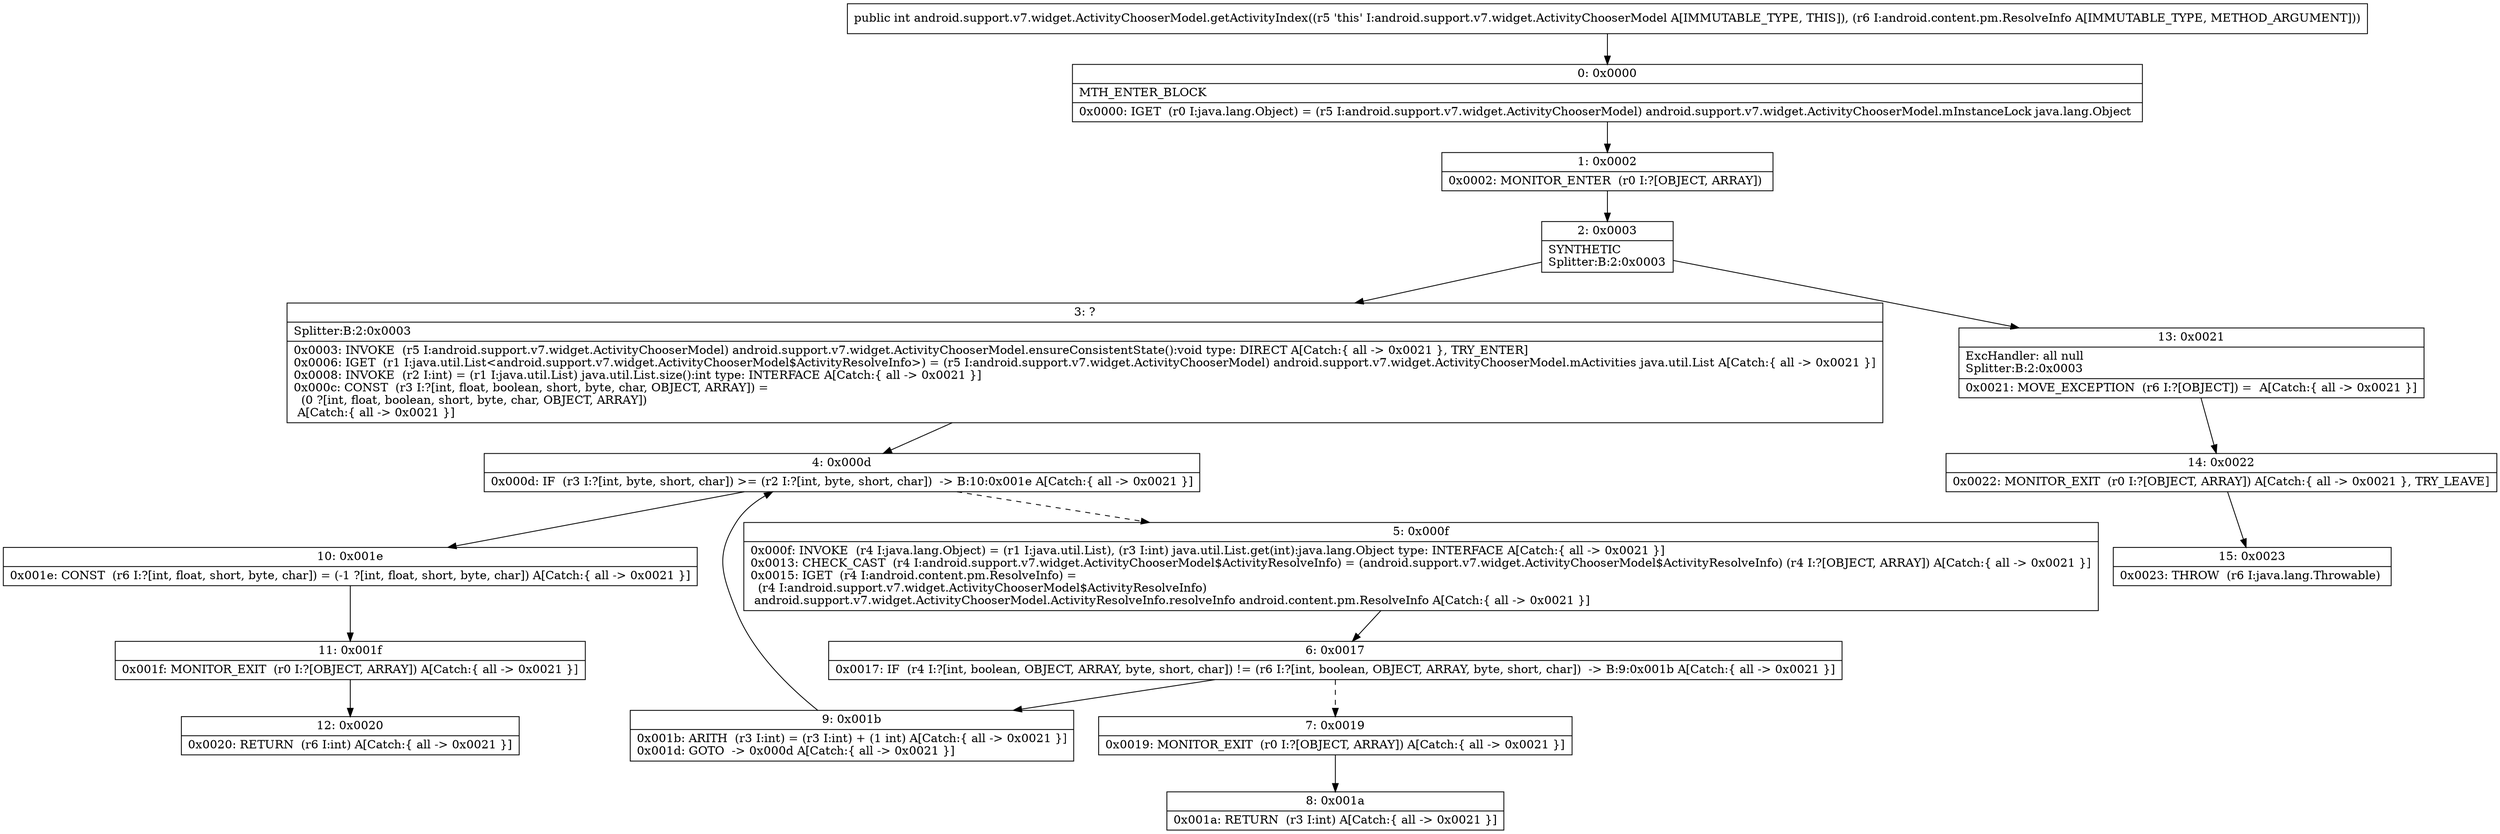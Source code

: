 digraph "CFG forandroid.support.v7.widget.ActivityChooserModel.getActivityIndex(Landroid\/content\/pm\/ResolveInfo;)I" {
Node_0 [shape=record,label="{0\:\ 0x0000|MTH_ENTER_BLOCK\l|0x0000: IGET  (r0 I:java.lang.Object) = (r5 I:android.support.v7.widget.ActivityChooserModel) android.support.v7.widget.ActivityChooserModel.mInstanceLock java.lang.Object \l}"];
Node_1 [shape=record,label="{1\:\ 0x0002|0x0002: MONITOR_ENTER  (r0 I:?[OBJECT, ARRAY]) \l}"];
Node_2 [shape=record,label="{2\:\ 0x0003|SYNTHETIC\lSplitter:B:2:0x0003\l}"];
Node_3 [shape=record,label="{3\:\ ?|Splitter:B:2:0x0003\l|0x0003: INVOKE  (r5 I:android.support.v7.widget.ActivityChooserModel) android.support.v7.widget.ActivityChooserModel.ensureConsistentState():void type: DIRECT A[Catch:\{ all \-\> 0x0021 \}, TRY_ENTER]\l0x0006: IGET  (r1 I:java.util.List\<android.support.v7.widget.ActivityChooserModel$ActivityResolveInfo\>) = (r5 I:android.support.v7.widget.ActivityChooserModel) android.support.v7.widget.ActivityChooserModel.mActivities java.util.List A[Catch:\{ all \-\> 0x0021 \}]\l0x0008: INVOKE  (r2 I:int) = (r1 I:java.util.List) java.util.List.size():int type: INTERFACE A[Catch:\{ all \-\> 0x0021 \}]\l0x000c: CONST  (r3 I:?[int, float, boolean, short, byte, char, OBJECT, ARRAY]) = \l  (0 ?[int, float, boolean, short, byte, char, OBJECT, ARRAY])\l A[Catch:\{ all \-\> 0x0021 \}]\l}"];
Node_4 [shape=record,label="{4\:\ 0x000d|0x000d: IF  (r3 I:?[int, byte, short, char]) \>= (r2 I:?[int, byte, short, char])  \-\> B:10:0x001e A[Catch:\{ all \-\> 0x0021 \}]\l}"];
Node_5 [shape=record,label="{5\:\ 0x000f|0x000f: INVOKE  (r4 I:java.lang.Object) = (r1 I:java.util.List), (r3 I:int) java.util.List.get(int):java.lang.Object type: INTERFACE A[Catch:\{ all \-\> 0x0021 \}]\l0x0013: CHECK_CAST  (r4 I:android.support.v7.widget.ActivityChooserModel$ActivityResolveInfo) = (android.support.v7.widget.ActivityChooserModel$ActivityResolveInfo) (r4 I:?[OBJECT, ARRAY]) A[Catch:\{ all \-\> 0x0021 \}]\l0x0015: IGET  (r4 I:android.content.pm.ResolveInfo) = \l  (r4 I:android.support.v7.widget.ActivityChooserModel$ActivityResolveInfo)\l android.support.v7.widget.ActivityChooserModel.ActivityResolveInfo.resolveInfo android.content.pm.ResolveInfo A[Catch:\{ all \-\> 0x0021 \}]\l}"];
Node_6 [shape=record,label="{6\:\ 0x0017|0x0017: IF  (r4 I:?[int, boolean, OBJECT, ARRAY, byte, short, char]) != (r6 I:?[int, boolean, OBJECT, ARRAY, byte, short, char])  \-\> B:9:0x001b A[Catch:\{ all \-\> 0x0021 \}]\l}"];
Node_7 [shape=record,label="{7\:\ 0x0019|0x0019: MONITOR_EXIT  (r0 I:?[OBJECT, ARRAY]) A[Catch:\{ all \-\> 0x0021 \}]\l}"];
Node_8 [shape=record,label="{8\:\ 0x001a|0x001a: RETURN  (r3 I:int) A[Catch:\{ all \-\> 0x0021 \}]\l}"];
Node_9 [shape=record,label="{9\:\ 0x001b|0x001b: ARITH  (r3 I:int) = (r3 I:int) + (1 int) A[Catch:\{ all \-\> 0x0021 \}]\l0x001d: GOTO  \-\> 0x000d A[Catch:\{ all \-\> 0x0021 \}]\l}"];
Node_10 [shape=record,label="{10\:\ 0x001e|0x001e: CONST  (r6 I:?[int, float, short, byte, char]) = (\-1 ?[int, float, short, byte, char]) A[Catch:\{ all \-\> 0x0021 \}]\l}"];
Node_11 [shape=record,label="{11\:\ 0x001f|0x001f: MONITOR_EXIT  (r0 I:?[OBJECT, ARRAY]) A[Catch:\{ all \-\> 0x0021 \}]\l}"];
Node_12 [shape=record,label="{12\:\ 0x0020|0x0020: RETURN  (r6 I:int) A[Catch:\{ all \-\> 0x0021 \}]\l}"];
Node_13 [shape=record,label="{13\:\ 0x0021|ExcHandler: all null\lSplitter:B:2:0x0003\l|0x0021: MOVE_EXCEPTION  (r6 I:?[OBJECT]) =  A[Catch:\{ all \-\> 0x0021 \}]\l}"];
Node_14 [shape=record,label="{14\:\ 0x0022|0x0022: MONITOR_EXIT  (r0 I:?[OBJECT, ARRAY]) A[Catch:\{ all \-\> 0x0021 \}, TRY_LEAVE]\l}"];
Node_15 [shape=record,label="{15\:\ 0x0023|0x0023: THROW  (r6 I:java.lang.Throwable) \l}"];
MethodNode[shape=record,label="{public int android.support.v7.widget.ActivityChooserModel.getActivityIndex((r5 'this' I:android.support.v7.widget.ActivityChooserModel A[IMMUTABLE_TYPE, THIS]), (r6 I:android.content.pm.ResolveInfo A[IMMUTABLE_TYPE, METHOD_ARGUMENT])) }"];
MethodNode -> Node_0;
Node_0 -> Node_1;
Node_1 -> Node_2;
Node_2 -> Node_3;
Node_2 -> Node_13;
Node_3 -> Node_4;
Node_4 -> Node_5[style=dashed];
Node_4 -> Node_10;
Node_5 -> Node_6;
Node_6 -> Node_7[style=dashed];
Node_6 -> Node_9;
Node_7 -> Node_8;
Node_9 -> Node_4;
Node_10 -> Node_11;
Node_11 -> Node_12;
Node_13 -> Node_14;
Node_14 -> Node_15;
}

